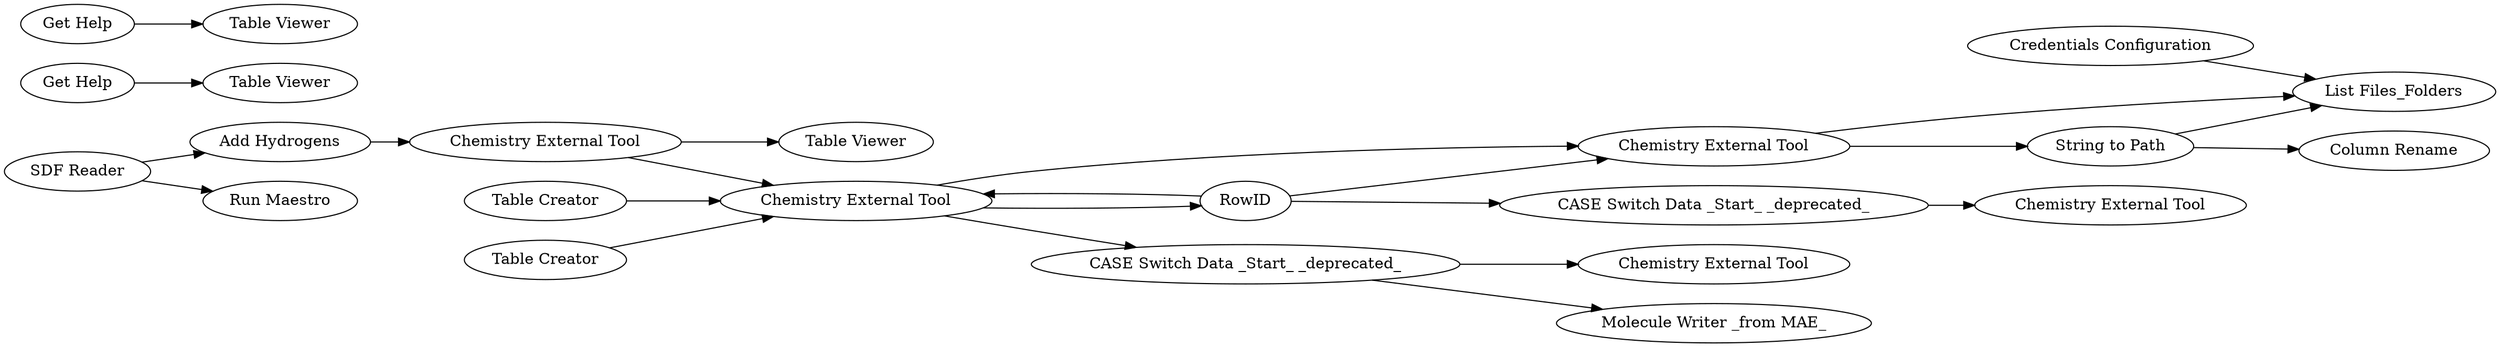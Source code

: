 digraph {
	15031 -> 15018
	15017 -> 15037
	15031 -> 15026
	15035 -> 15040
	15005 -> 15021
	15037 -> 15039
	1 -> 15038
	15005 -> 15032
	15035 -> 15021
	15032 -> 14994
	15021 -> 15017
	15005 -> 15017
	15021 -> 15031
	15021 -> 15005
	1 -> 15000
	15003 -> 15002
	15036 -> 15033
	15015 -> 15021
	15017 -> 15033
	15038 -> 15035
	15037 -> 15033
	15013 -> 15021
	14995 -> 14996
	15018 [label="Chemistry External Tool"]
	15040 [label="Table Viewer"]
	15003 [label="Get Help"]
	14995 [label="Get Help"]
	14994 [label="Chemistry External Tool"]
	15037 [label="String to Path"]
	15036 [label="Credentials Configuration"]
	15017 [label="Chemistry External Tool"]
	15013 [label="Table Creator"]
	15021 [label="Chemistry External Tool"]
	15039 [label="Column Rename"]
	15033 [label="List Files_Folders"]
	15005 [label=RowID]
	15015 [label="Table Creator"]
	1 [label="SDF Reader"]
	15031 [label="CASE Switch Data _Start_ _deprecated_"]
	14996 [label="Table Viewer"]
	15000 [label="Run Maestro"]
	15002 [label="Table Viewer"]
	15035 [label="Chemistry External Tool"]
	15032 [label="CASE Switch Data _Start_ _deprecated_"]
	15026 [label="Molecule Writer _from MAE_"]
	15038 [label="Add Hydrogens"]
	rankdir=LR
}
